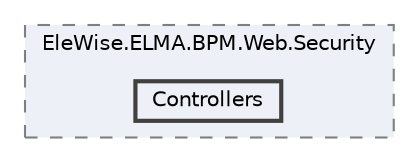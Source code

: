 digraph "Web/Modules/EleWise.ELMA.BPM.Web.Security/Controllers"
{
 // LATEX_PDF_SIZE
  bgcolor="transparent";
  edge [fontname=Helvetica,fontsize=10,labelfontname=Helvetica,labelfontsize=10];
  node [fontname=Helvetica,fontsize=10,shape=box,height=0.2,width=0.4];
  compound=true
  subgraph clusterdir_421eb7dfd93239390a8f697457a79baa {
    graph [ bgcolor="#edf0f7", pencolor="grey50", label="EleWise.ELMA.BPM.Web.Security", fontname=Helvetica,fontsize=10 style="filled,dashed", URL="dir_421eb7dfd93239390a8f697457a79baa.html",tooltip=""]
  dir_6c024b1ded773b869d3356848b6d785d [label="Controllers", fillcolor="#edf0f7", color="grey25", style="filled,bold", URL="dir_6c024b1ded773b869d3356848b6d785d.html",tooltip=""];
  }
}
